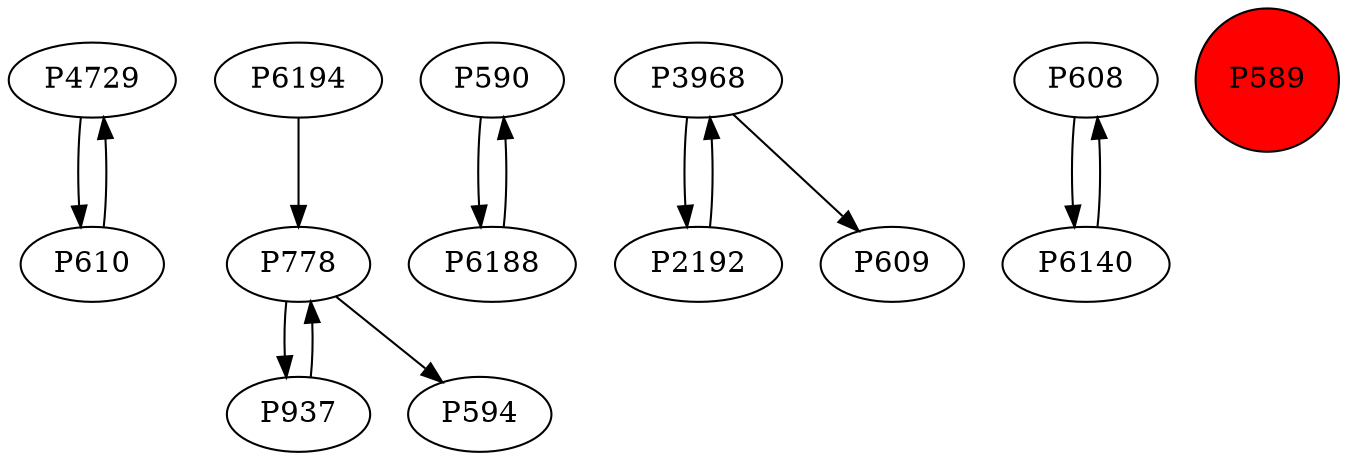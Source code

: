 digraph {
	P4729 -> P610
	P778 -> P937
	P590 -> P6188
	P6188 -> P590
	P3968 -> P2192
	P610 -> P4729
	P608 -> P6140
	P6194 -> P778
	P778 -> P594
	P3968 -> P609
	P2192 -> P3968
	P937 -> P778
	P6140 -> P608
	P589 [shape=circle]
	P589 [style=filled]
	P589 [fillcolor=red]
}